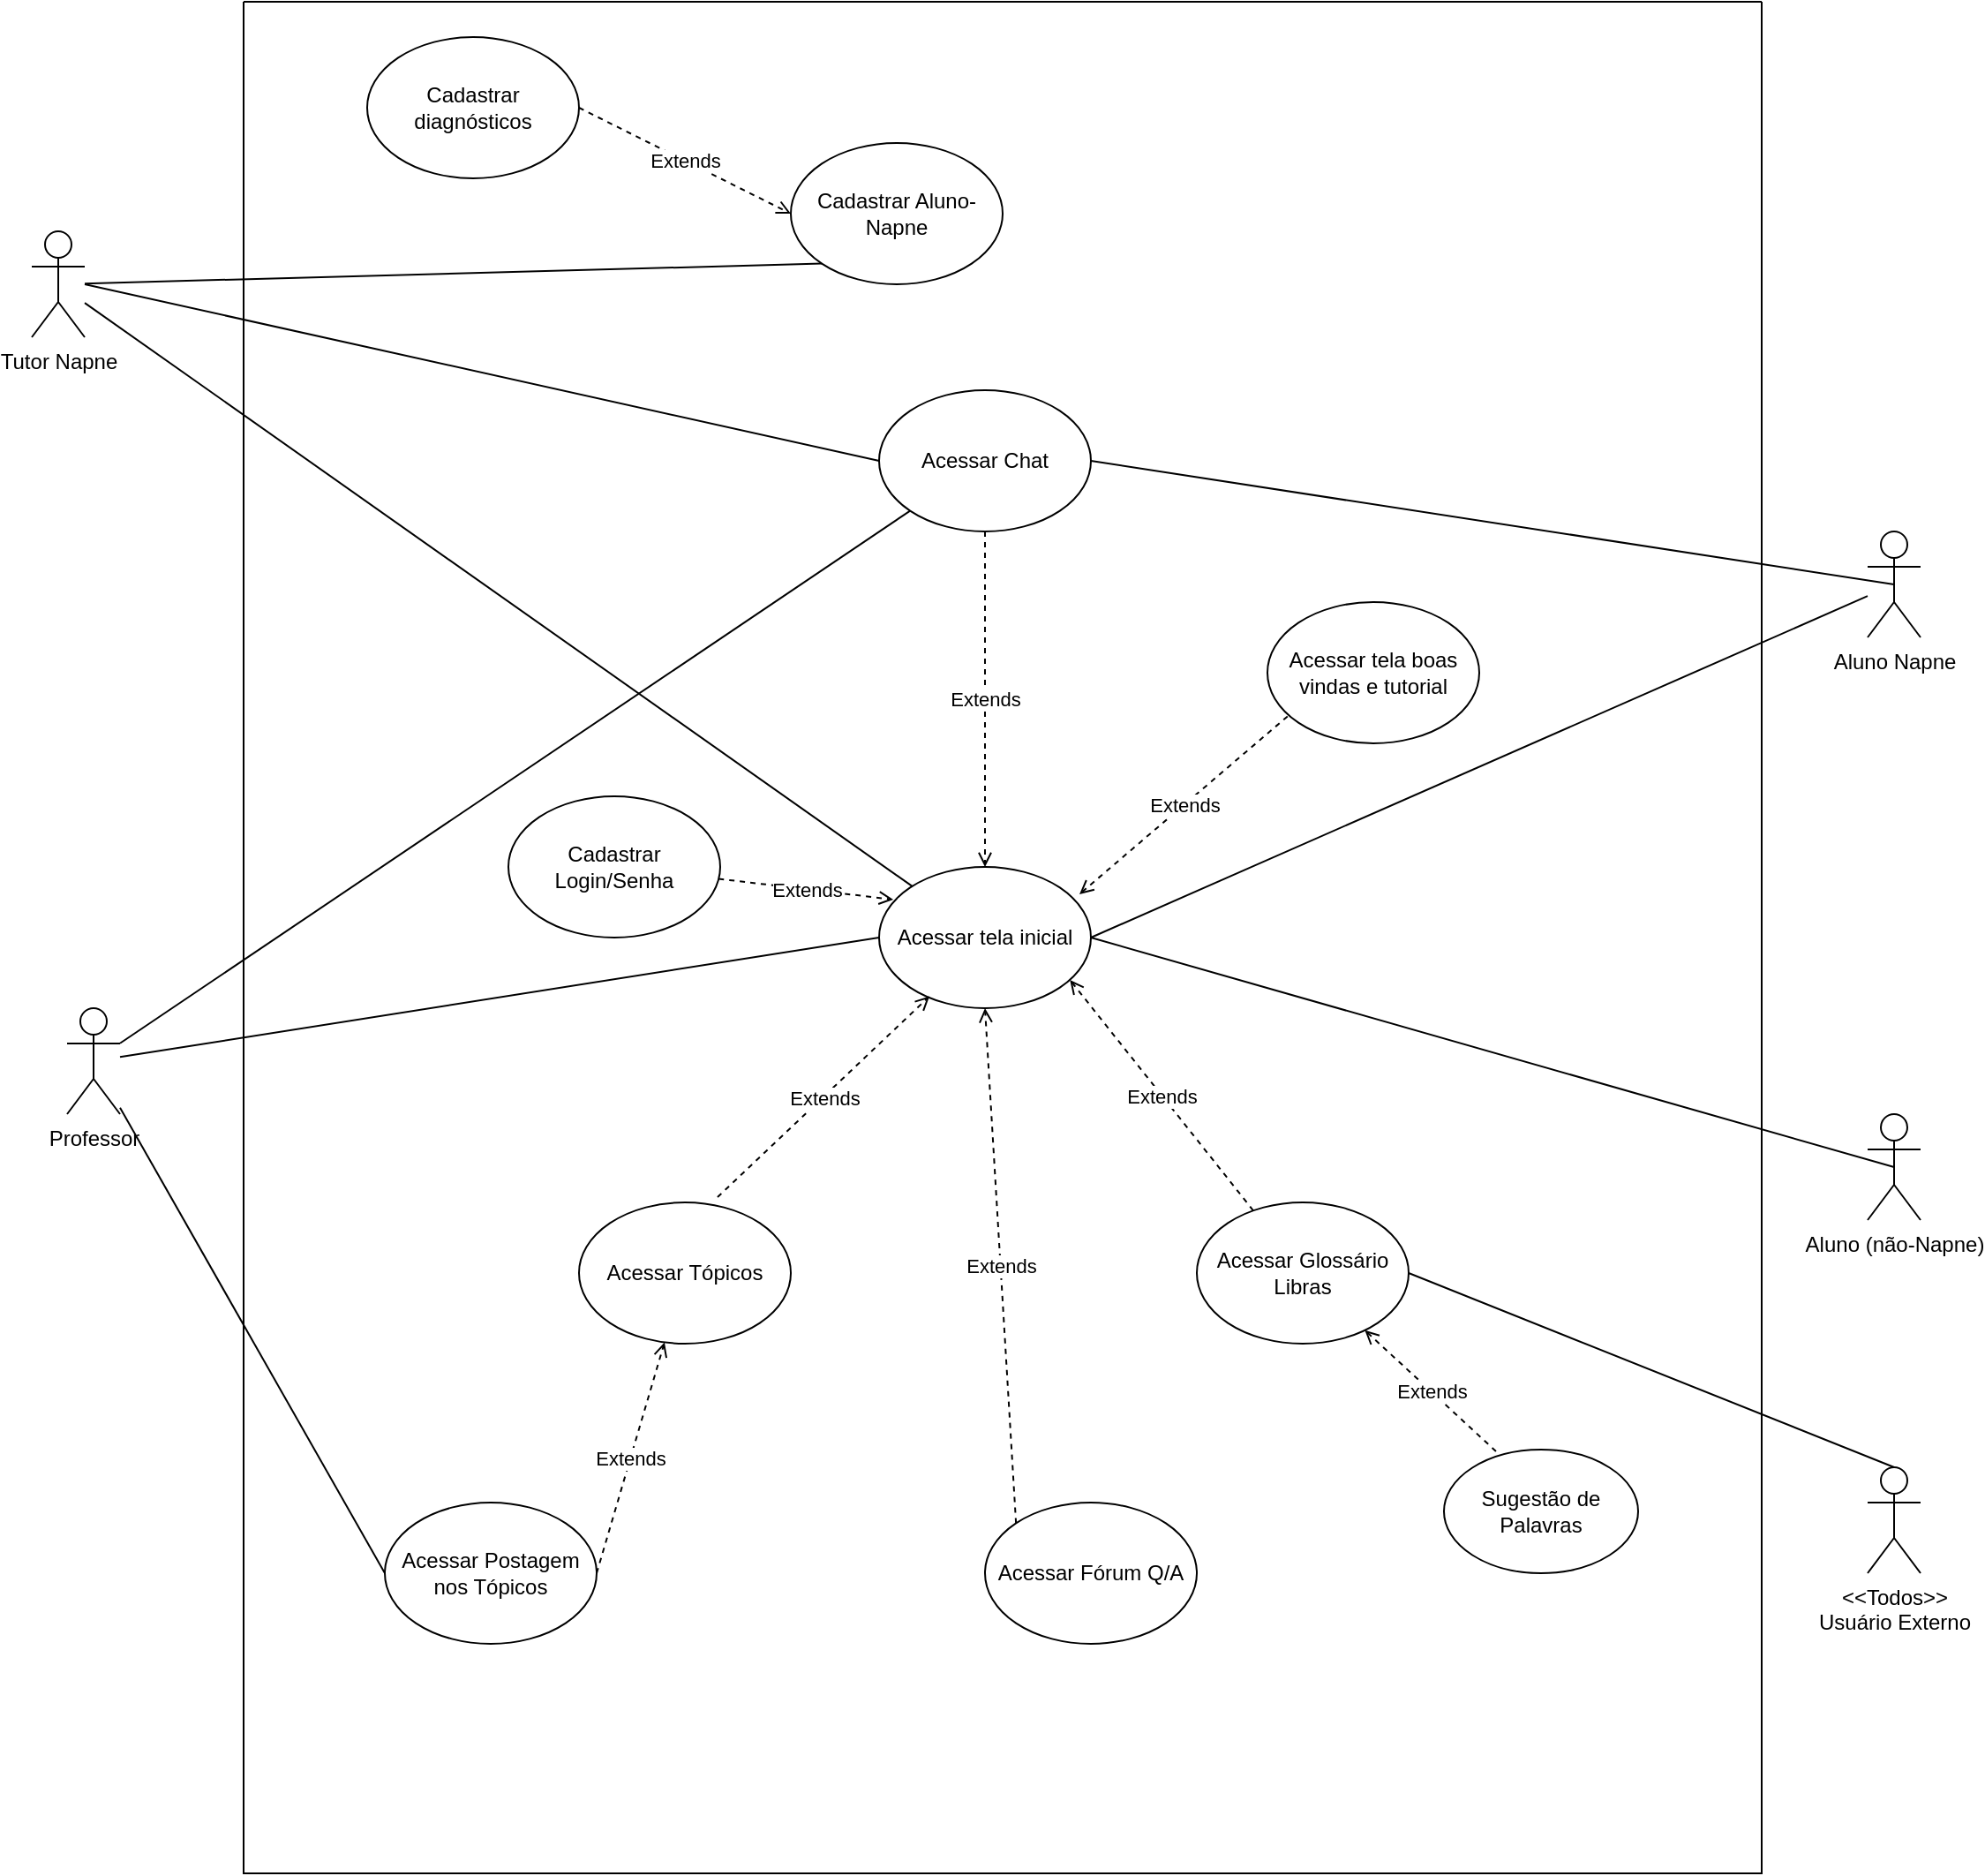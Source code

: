 <mxfile version="24.0.1" type="github">
  <diagram name="Página-1" id="bNIhIHkfopGyE5eCA0E0">
    <mxGraphModel dx="1548" dy="842" grid="1" gridSize="10" guides="1" tooltips="1" connect="1" arrows="1" fold="1" page="1" pageScale="1" pageWidth="1654" pageHeight="1169" math="0" shadow="0">
      <root>
        <mxCell id="0" />
        <mxCell id="1" parent="0" />
        <mxCell id="Zfbpf6Yhl-hAXOTM_08G-1" value="Tutor Napne" style="shape=umlActor;verticalLabelPosition=bottom;verticalAlign=top;html=1;outlineConnect=0;" vertex="1" parent="1">
          <mxGeometry x="106" y="170" width="30" height="60" as="geometry" />
        </mxCell>
        <mxCell id="Zfbpf6Yhl-hAXOTM_08G-2" value="Professor" style="shape=umlActor;verticalLabelPosition=bottom;verticalAlign=top;html=1;outlineConnect=0;" vertex="1" parent="1">
          <mxGeometry x="126" y="610" width="30" height="60" as="geometry" />
        </mxCell>
        <mxCell id="Zfbpf6Yhl-hAXOTM_08G-3" value="Aluno Napne" style="shape=umlActor;verticalLabelPosition=bottom;verticalAlign=top;html=1;outlineConnect=0;" vertex="1" parent="1">
          <mxGeometry x="1146" y="340" width="30" height="60" as="geometry" />
        </mxCell>
        <mxCell id="Zfbpf6Yhl-hAXOTM_08G-4" value="Aluno (não-Napne)" style="shape=umlActor;verticalLabelPosition=bottom;verticalAlign=top;html=1;outlineConnect=0;" vertex="1" parent="1">
          <mxGeometry x="1146" y="670" width="30" height="60" as="geometry" />
        </mxCell>
        <mxCell id="Zfbpf6Yhl-hAXOTM_08G-15" value="" style="swimlane;startSize=0;" vertex="1" parent="1">
          <mxGeometry x="226" y="40" width="860" height="1060" as="geometry" />
        </mxCell>
        <mxCell id="Zfbpf6Yhl-hAXOTM_08G-18" value="Cadastrar diagnósticos" style="ellipse;whiteSpace=wrap;html=1;" vertex="1" parent="Zfbpf6Yhl-hAXOTM_08G-15">
          <mxGeometry x="70" y="20" width="120" height="80" as="geometry" />
        </mxCell>
        <mxCell id="Zfbpf6Yhl-hAXOTM_08G-7" value="Cadastrar Aluno-Napne" style="ellipse;whiteSpace=wrap;html=1;" vertex="1" parent="Zfbpf6Yhl-hAXOTM_08G-15">
          <mxGeometry x="310" y="80" width="120" height="80" as="geometry" />
        </mxCell>
        <mxCell id="Zfbpf6Yhl-hAXOTM_08G-19" value="" style="endArrow=open;html=1;rounded=0;exitX=1;exitY=0.5;exitDx=0;exitDy=0;entryX=0;entryY=0.5;entryDx=0;entryDy=0;dashed=1;endFill=0;" edge="1" parent="Zfbpf6Yhl-hAXOTM_08G-15" source="Zfbpf6Yhl-hAXOTM_08G-18" target="Zfbpf6Yhl-hAXOTM_08G-7">
          <mxGeometry relative="1" as="geometry">
            <mxPoint x="370" y="350" as="sourcePoint" />
            <mxPoint x="470" y="350" as="targetPoint" />
          </mxGeometry>
        </mxCell>
        <mxCell id="Zfbpf6Yhl-hAXOTM_08G-20" value="Extends" style="edgeLabel;resizable=0;html=1;;align=center;verticalAlign=middle;" connectable="0" vertex="1" parent="Zfbpf6Yhl-hAXOTM_08G-19">
          <mxGeometry relative="1" as="geometry" />
        </mxCell>
        <mxCell id="Zfbpf6Yhl-hAXOTM_08G-10" value="Acessar Fórum Q/A" style="ellipse;whiteSpace=wrap;html=1;" vertex="1" parent="Zfbpf6Yhl-hAXOTM_08G-15">
          <mxGeometry x="420" y="850" width="120" height="80" as="geometry" />
        </mxCell>
        <mxCell id="Zfbpf6Yhl-hAXOTM_08G-12" value="Acessar Tópicos" style="ellipse;whiteSpace=wrap;html=1;" vertex="1" parent="Zfbpf6Yhl-hAXOTM_08G-15">
          <mxGeometry x="190" y="680" width="120" height="80" as="geometry" />
        </mxCell>
        <mxCell id="Zfbpf6Yhl-hAXOTM_08G-14" value="Acessar Postagem nos Tópicos" style="ellipse;whiteSpace=wrap;html=1;" vertex="1" parent="Zfbpf6Yhl-hAXOTM_08G-15">
          <mxGeometry x="80" y="850" width="120" height="80" as="geometry" />
        </mxCell>
        <mxCell id="Zfbpf6Yhl-hAXOTM_08G-38" value="" style="endArrow=open;html=1;rounded=0;exitX=1;exitY=0.5;exitDx=0;exitDy=0;dashed=1;endFill=0;" edge="1" parent="Zfbpf6Yhl-hAXOTM_08G-15" source="Zfbpf6Yhl-hAXOTM_08G-14" target="Zfbpf6Yhl-hAXOTM_08G-12">
          <mxGeometry relative="1" as="geometry">
            <mxPoint x="110" y="600" as="sourcePoint" />
            <mxPoint x="200" y="620" as="targetPoint" />
          </mxGeometry>
        </mxCell>
        <mxCell id="Zfbpf6Yhl-hAXOTM_08G-39" value="Extends" style="edgeLabel;resizable=0;html=1;;align=center;verticalAlign=middle;" connectable="0" vertex="1" parent="Zfbpf6Yhl-hAXOTM_08G-38">
          <mxGeometry relative="1" as="geometry" />
        </mxCell>
        <mxCell id="Zfbpf6Yhl-hAXOTM_08G-6" value="Cadastrar Login/Senha" style="ellipse;whiteSpace=wrap;html=1;" vertex="1" parent="Zfbpf6Yhl-hAXOTM_08G-15">
          <mxGeometry x="150" y="450" width="120" height="80" as="geometry" />
        </mxCell>
        <mxCell id="Zfbpf6Yhl-hAXOTM_08G-9" value="Acessar tela inicial" style="ellipse;whiteSpace=wrap;html=1;" vertex="1" parent="Zfbpf6Yhl-hAXOTM_08G-15">
          <mxGeometry x="360" y="490" width="120" height="80" as="geometry" />
        </mxCell>
        <mxCell id="Zfbpf6Yhl-hAXOTM_08G-45" value="" style="endArrow=open;html=1;rounded=0;dashed=1;endFill=0;exitX=0.095;exitY=0.809;exitDx=0;exitDy=0;exitPerimeter=0;entryX=0.946;entryY=0.193;entryDx=0;entryDy=0;entryPerimeter=0;" edge="1" parent="Zfbpf6Yhl-hAXOTM_08G-15" source="Zfbpf6Yhl-hAXOTM_08G-8" target="Zfbpf6Yhl-hAXOTM_08G-9">
          <mxGeometry relative="1" as="geometry">
            <mxPoint x="520" y="240" as="sourcePoint" />
            <mxPoint x="627" y="347" as="targetPoint" />
          </mxGeometry>
        </mxCell>
        <mxCell id="Zfbpf6Yhl-hAXOTM_08G-46" value="Extends" style="edgeLabel;resizable=0;html=1;;align=center;verticalAlign=middle;" connectable="0" vertex="1" parent="Zfbpf6Yhl-hAXOTM_08G-45">
          <mxGeometry relative="1" as="geometry" />
        </mxCell>
        <mxCell id="Zfbpf6Yhl-hAXOTM_08G-8" value="Acessar tela boas vindas e tutorial" style="ellipse;whiteSpace=wrap;html=1;" vertex="1" parent="Zfbpf6Yhl-hAXOTM_08G-15">
          <mxGeometry x="580" y="340" width="120" height="80" as="geometry" />
        </mxCell>
        <mxCell id="Zfbpf6Yhl-hAXOTM_08G-47" value="" style="endArrow=open;html=1;rounded=0;dashed=1;endFill=0;entryX=0.067;entryY=0.231;entryDx=0;entryDy=0;entryPerimeter=0;" edge="1" parent="Zfbpf6Yhl-hAXOTM_08G-15" source="Zfbpf6Yhl-hAXOTM_08G-6" target="Zfbpf6Yhl-hAXOTM_08G-9">
          <mxGeometry relative="1" as="geometry">
            <mxPoint x="444" y="313" as="sourcePoint" />
            <mxPoint x="628" y="199" as="targetPoint" />
          </mxGeometry>
        </mxCell>
        <mxCell id="Zfbpf6Yhl-hAXOTM_08G-48" value="Extends" style="edgeLabel;resizable=0;html=1;;align=center;verticalAlign=middle;" connectable="0" vertex="1" parent="Zfbpf6Yhl-hAXOTM_08G-47">
          <mxGeometry relative="1" as="geometry" />
        </mxCell>
        <mxCell id="Zfbpf6Yhl-hAXOTM_08G-13" value="Acessar Glossário Libras" style="ellipse;whiteSpace=wrap;html=1;" vertex="1" parent="Zfbpf6Yhl-hAXOTM_08G-15">
          <mxGeometry x="540" y="680" width="120" height="80" as="geometry" />
        </mxCell>
        <mxCell id="Zfbpf6Yhl-hAXOTM_08G-50" value="" style="endArrow=open;html=1;rounded=0;dashed=1;endFill=0;entryX=0.901;entryY=0.8;entryDx=0;entryDy=0;entryPerimeter=0;" edge="1" parent="Zfbpf6Yhl-hAXOTM_08G-15" source="Zfbpf6Yhl-hAXOTM_08G-13" target="Zfbpf6Yhl-hAXOTM_08G-9">
          <mxGeometry relative="1" as="geometry">
            <mxPoint x="505" y="283" as="sourcePoint" />
            <mxPoint x="670" y="480" as="targetPoint" />
          </mxGeometry>
        </mxCell>
        <mxCell id="Zfbpf6Yhl-hAXOTM_08G-51" value="Extends" style="edgeLabel;resizable=0;html=1;;align=center;verticalAlign=middle;" connectable="0" vertex="1" parent="Zfbpf6Yhl-hAXOTM_08G-50">
          <mxGeometry relative="1" as="geometry" />
        </mxCell>
        <mxCell id="Zfbpf6Yhl-hAXOTM_08G-11" value="Acessar Chat" style="ellipse;whiteSpace=wrap;html=1;" vertex="1" parent="Zfbpf6Yhl-hAXOTM_08G-15">
          <mxGeometry x="360" y="220" width="120" height="80" as="geometry" />
        </mxCell>
        <mxCell id="Zfbpf6Yhl-hAXOTM_08G-57" value="" style="endArrow=open;html=1;rounded=0;dashed=1;endFill=0;entryX=0.5;entryY=1;entryDx=0;entryDy=0;exitX=0;exitY=0;exitDx=0;exitDy=0;" edge="1" parent="Zfbpf6Yhl-hAXOTM_08G-15" source="Zfbpf6Yhl-hAXOTM_08G-10" target="Zfbpf6Yhl-hAXOTM_08G-9">
          <mxGeometry relative="1" as="geometry">
            <mxPoint x="260" y="680" as="sourcePoint" />
            <mxPoint x="367" y="787" as="targetPoint" />
          </mxGeometry>
        </mxCell>
        <mxCell id="Zfbpf6Yhl-hAXOTM_08G-58" value="Extends" style="edgeLabel;resizable=0;html=1;;align=center;verticalAlign=middle;" connectable="0" vertex="1" parent="Zfbpf6Yhl-hAXOTM_08G-57">
          <mxGeometry relative="1" as="geometry" />
        </mxCell>
        <mxCell id="Zfbpf6Yhl-hAXOTM_08G-59" value="" style="endArrow=open;html=1;rounded=0;dashed=1;endFill=0;entryX=0.5;entryY=0;entryDx=0;entryDy=0;exitX=0.5;exitY=1;exitDx=0;exitDy=0;" edge="1" parent="Zfbpf6Yhl-hAXOTM_08G-15" source="Zfbpf6Yhl-hAXOTM_08G-11" target="Zfbpf6Yhl-hAXOTM_08G-9">
          <mxGeometry relative="1" as="geometry">
            <mxPoint x="450" y="531" as="sourcePoint" />
            <mxPoint x="489" y="399" as="targetPoint" />
          </mxGeometry>
        </mxCell>
        <mxCell id="Zfbpf6Yhl-hAXOTM_08G-60" value="Extends" style="edgeLabel;resizable=0;html=1;;align=center;verticalAlign=middle;" connectable="0" vertex="1" parent="Zfbpf6Yhl-hAXOTM_08G-59">
          <mxGeometry relative="1" as="geometry" />
        </mxCell>
        <mxCell id="Zfbpf6Yhl-hAXOTM_08G-61" value="" style="endArrow=open;html=1;rounded=0;dashed=1;endFill=0;exitX=0.654;exitY=-0.037;exitDx=0;exitDy=0;exitPerimeter=0;entryX=0.238;entryY=0.916;entryDx=0;entryDy=0;entryPerimeter=0;" edge="1" parent="Zfbpf6Yhl-hAXOTM_08G-15" source="Zfbpf6Yhl-hAXOTM_08G-12" target="Zfbpf6Yhl-hAXOTM_08G-9">
          <mxGeometry relative="1" as="geometry">
            <mxPoint x="330" y="580" as="sourcePoint" />
            <mxPoint x="412" y="744" as="targetPoint" />
          </mxGeometry>
        </mxCell>
        <mxCell id="Zfbpf6Yhl-hAXOTM_08G-62" value="Extends" style="edgeLabel;resizable=0;html=1;;align=center;verticalAlign=middle;" connectable="0" vertex="1" parent="Zfbpf6Yhl-hAXOTM_08G-61">
          <mxGeometry relative="1" as="geometry" />
        </mxCell>
        <mxCell id="Zfbpf6Yhl-hAXOTM_08G-68" value="Sugestão de Palavras" style="ellipse;whiteSpace=wrap;html=1;" vertex="1" parent="Zfbpf6Yhl-hAXOTM_08G-15">
          <mxGeometry x="680" y="820" width="110" height="70" as="geometry" />
        </mxCell>
        <mxCell id="Zfbpf6Yhl-hAXOTM_08G-69" value="" style="endArrow=open;html=1;rounded=0;dashed=1;endFill=0;exitX=0.268;exitY=0.014;exitDx=0;exitDy=0;exitPerimeter=0;" edge="1" parent="Zfbpf6Yhl-hAXOTM_08G-15" source="Zfbpf6Yhl-hAXOTM_08G-68" target="Zfbpf6Yhl-hAXOTM_08G-13">
          <mxGeometry relative="1" as="geometry">
            <mxPoint x="736" y="800" as="sourcePoint" />
            <mxPoint x="584" y="684" as="targetPoint" />
          </mxGeometry>
        </mxCell>
        <mxCell id="Zfbpf6Yhl-hAXOTM_08G-70" value="Extends" style="edgeLabel;resizable=0;html=1;;align=center;verticalAlign=middle;" connectable="0" vertex="1" parent="Zfbpf6Yhl-hAXOTM_08G-69">
          <mxGeometry relative="1" as="geometry" />
        </mxCell>
        <mxCell id="Zfbpf6Yhl-hAXOTM_08G-29" value="" style="endArrow=none;html=1;rounded=0;exitX=0;exitY=0.5;exitDx=0;exitDy=0;" edge="1" parent="1" source="Zfbpf6Yhl-hAXOTM_08G-14" target="Zfbpf6Yhl-hAXOTM_08G-2">
          <mxGeometry width="50" height="50" relative="1" as="geometry">
            <mxPoint x="466" y="440" as="sourcePoint" />
            <mxPoint x="516" y="390" as="targetPoint" />
          </mxGeometry>
        </mxCell>
        <mxCell id="Zfbpf6Yhl-hAXOTM_08G-52" value="" style="endArrow=none;html=1;rounded=0;entryX=0;entryY=1;entryDx=0;entryDy=0;" edge="1" parent="1" source="Zfbpf6Yhl-hAXOTM_08G-1" target="Zfbpf6Yhl-hAXOTM_08G-7">
          <mxGeometry width="50" height="50" relative="1" as="geometry">
            <mxPoint x="736" y="610" as="sourcePoint" />
            <mxPoint x="786" y="560" as="targetPoint" />
          </mxGeometry>
        </mxCell>
        <mxCell id="Zfbpf6Yhl-hAXOTM_08G-54" value="" style="endArrow=none;html=1;rounded=0;entryX=0;entryY=1;entryDx=0;entryDy=0;" edge="1" parent="1" source="Zfbpf6Yhl-hAXOTM_08G-2" target="Zfbpf6Yhl-hAXOTM_08G-11">
          <mxGeometry width="50" height="50" relative="1" as="geometry">
            <mxPoint x="736" y="610" as="sourcePoint" />
            <mxPoint x="786" y="560" as="targetPoint" />
          </mxGeometry>
        </mxCell>
        <mxCell id="Zfbpf6Yhl-hAXOTM_08G-55" value="" style="endArrow=none;html=1;rounded=0;exitX=0;exitY=0.5;exitDx=0;exitDy=0;" edge="1" parent="1" source="Zfbpf6Yhl-hAXOTM_08G-11">
          <mxGeometry width="50" height="50" relative="1" as="geometry">
            <mxPoint x="736" y="610" as="sourcePoint" />
            <mxPoint x="136" y="200" as="targetPoint" />
          </mxGeometry>
        </mxCell>
        <mxCell id="Zfbpf6Yhl-hAXOTM_08G-56" value="" style="endArrow=none;html=1;rounded=0;exitX=1;exitY=0.5;exitDx=0;exitDy=0;entryX=0.5;entryY=0.5;entryDx=0;entryDy=0;entryPerimeter=0;" edge="1" parent="1" source="Zfbpf6Yhl-hAXOTM_08G-11" target="Zfbpf6Yhl-hAXOTM_08G-3">
          <mxGeometry width="50" height="50" relative="1" as="geometry">
            <mxPoint x="736" y="610" as="sourcePoint" />
            <mxPoint x="786" y="560" as="targetPoint" />
          </mxGeometry>
        </mxCell>
        <mxCell id="Zfbpf6Yhl-hAXOTM_08G-63" value="" style="endArrow=none;html=1;rounded=0;entryX=0;entryY=0.5;entryDx=0;entryDy=0;" edge="1" parent="1" source="Zfbpf6Yhl-hAXOTM_08G-2" target="Zfbpf6Yhl-hAXOTM_08G-9">
          <mxGeometry width="50" height="50" relative="1" as="geometry">
            <mxPoint x="666" y="740" as="sourcePoint" />
            <mxPoint x="716" y="690" as="targetPoint" />
          </mxGeometry>
        </mxCell>
        <mxCell id="Zfbpf6Yhl-hAXOTM_08G-64" value="" style="endArrow=none;html=1;rounded=0;exitX=1;exitY=0.5;exitDx=0;exitDy=0;entryX=0.5;entryY=0.5;entryDx=0;entryDy=0;entryPerimeter=0;" edge="1" parent="1" source="Zfbpf6Yhl-hAXOTM_08G-9" target="Zfbpf6Yhl-hAXOTM_08G-4">
          <mxGeometry width="50" height="50" relative="1" as="geometry">
            <mxPoint x="666" y="740" as="sourcePoint" />
            <mxPoint x="716" y="690" as="targetPoint" />
          </mxGeometry>
        </mxCell>
        <mxCell id="Zfbpf6Yhl-hAXOTM_08G-65" value="" style="endArrow=none;html=1;rounded=0;entryX=1;entryY=0.5;entryDx=0;entryDy=0;" edge="1" parent="1" source="Zfbpf6Yhl-hAXOTM_08G-3" target="Zfbpf6Yhl-hAXOTM_08G-9">
          <mxGeometry width="50" height="50" relative="1" as="geometry">
            <mxPoint x="666" y="740" as="sourcePoint" />
            <mxPoint x="716" y="690" as="targetPoint" />
          </mxGeometry>
        </mxCell>
        <mxCell id="Zfbpf6Yhl-hAXOTM_08G-67" value="" style="endArrow=none;html=1;rounded=0;" edge="1" parent="1" source="Zfbpf6Yhl-hAXOTM_08G-1" target="Zfbpf6Yhl-hAXOTM_08G-9">
          <mxGeometry width="50" height="50" relative="1" as="geometry">
            <mxPoint x="666" y="570" as="sourcePoint" />
            <mxPoint x="716" y="520" as="targetPoint" />
          </mxGeometry>
        </mxCell>
        <mxCell id="Zfbpf6Yhl-hAXOTM_08G-73" value="&amp;lt;&amp;lt;Todos&amp;gt;&amp;gt;&lt;div&gt;Usuário Externo&lt;/div&gt;" style="shape=umlActor;verticalLabelPosition=bottom;verticalAlign=top;html=1;outlineConnect=0;" vertex="1" parent="1">
          <mxGeometry x="1146" y="870" width="30" height="60" as="geometry" />
        </mxCell>
        <mxCell id="Zfbpf6Yhl-hAXOTM_08G-74" value="" style="endArrow=none;html=1;rounded=0;exitX=0.5;exitY=0;exitDx=0;exitDy=0;exitPerimeter=0;entryX=1;entryY=0.5;entryDx=0;entryDy=0;" edge="1" parent="1" source="Zfbpf6Yhl-hAXOTM_08G-73" target="Zfbpf6Yhl-hAXOTM_08G-13">
          <mxGeometry width="50" height="50" relative="1" as="geometry">
            <mxPoint x="1290" y="380" as="sourcePoint" />
            <mxPoint x="1340" y="330" as="targetPoint" />
          </mxGeometry>
        </mxCell>
      </root>
    </mxGraphModel>
  </diagram>
</mxfile>

